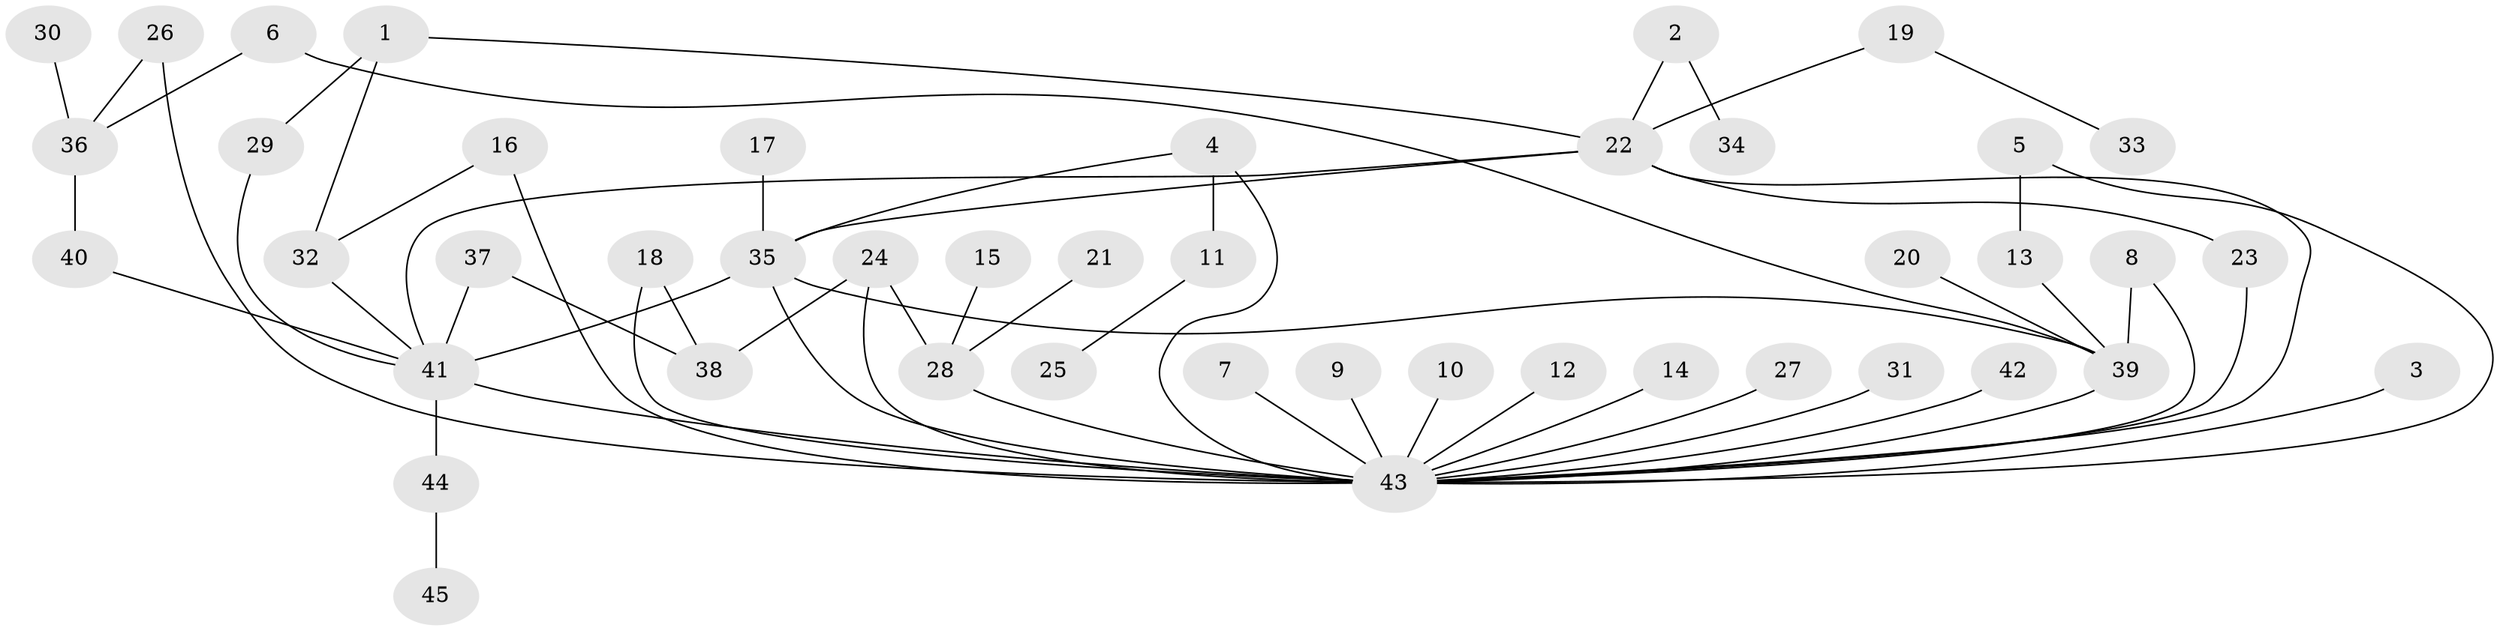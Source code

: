 // original degree distribution, {3: 0.16853932584269662, 28: 0.011235955056179775, 9: 0.02247191011235955, 8: 0.011235955056179775, 2: 0.2247191011235955, 4: 0.033707865168539325, 1: 0.47191011235955055, 5: 0.056179775280898875}
// Generated by graph-tools (version 1.1) at 2025/01/03/09/25 03:01:50]
// undirected, 45 vertices, 60 edges
graph export_dot {
graph [start="1"]
  node [color=gray90,style=filled];
  1;
  2;
  3;
  4;
  5;
  6;
  7;
  8;
  9;
  10;
  11;
  12;
  13;
  14;
  15;
  16;
  17;
  18;
  19;
  20;
  21;
  22;
  23;
  24;
  25;
  26;
  27;
  28;
  29;
  30;
  31;
  32;
  33;
  34;
  35;
  36;
  37;
  38;
  39;
  40;
  41;
  42;
  43;
  44;
  45;
  1 -- 22 [weight=1.0];
  1 -- 29 [weight=1.0];
  1 -- 32 [weight=1.0];
  2 -- 22 [weight=1.0];
  2 -- 34 [weight=1.0];
  3 -- 43 [weight=1.0];
  4 -- 11 [weight=1.0];
  4 -- 35 [weight=1.0];
  4 -- 43 [weight=1.0];
  5 -- 13 [weight=1.0];
  5 -- 43 [weight=1.0];
  6 -- 36 [weight=1.0];
  6 -- 39 [weight=1.0];
  7 -- 43 [weight=1.0];
  8 -- 39 [weight=1.0];
  8 -- 43 [weight=1.0];
  9 -- 43 [weight=1.0];
  10 -- 43 [weight=1.0];
  11 -- 25 [weight=1.0];
  12 -- 43 [weight=1.0];
  13 -- 39 [weight=1.0];
  14 -- 43 [weight=1.0];
  15 -- 28 [weight=1.0];
  16 -- 32 [weight=1.0];
  16 -- 43 [weight=1.0];
  17 -- 35 [weight=1.0];
  18 -- 38 [weight=1.0];
  18 -- 43 [weight=1.0];
  19 -- 22 [weight=1.0];
  19 -- 33 [weight=1.0];
  20 -- 39 [weight=1.0];
  21 -- 28 [weight=1.0];
  22 -- 23 [weight=1.0];
  22 -- 35 [weight=1.0];
  22 -- 41 [weight=1.0];
  22 -- 43 [weight=1.0];
  23 -- 43 [weight=1.0];
  24 -- 28 [weight=1.0];
  24 -- 38 [weight=1.0];
  24 -- 43 [weight=1.0];
  26 -- 36 [weight=1.0];
  26 -- 43 [weight=2.0];
  27 -- 43 [weight=1.0];
  28 -- 43 [weight=1.0];
  29 -- 41 [weight=1.0];
  30 -- 36 [weight=1.0];
  31 -- 43 [weight=1.0];
  32 -- 41 [weight=1.0];
  35 -- 39 [weight=1.0];
  35 -- 41 [weight=1.0];
  35 -- 43 [weight=1.0];
  36 -- 40 [weight=1.0];
  37 -- 38 [weight=1.0];
  37 -- 41 [weight=1.0];
  39 -- 43 [weight=1.0];
  40 -- 41 [weight=1.0];
  41 -- 43 [weight=2.0];
  41 -- 44 [weight=1.0];
  42 -- 43 [weight=1.0];
  44 -- 45 [weight=1.0];
}
